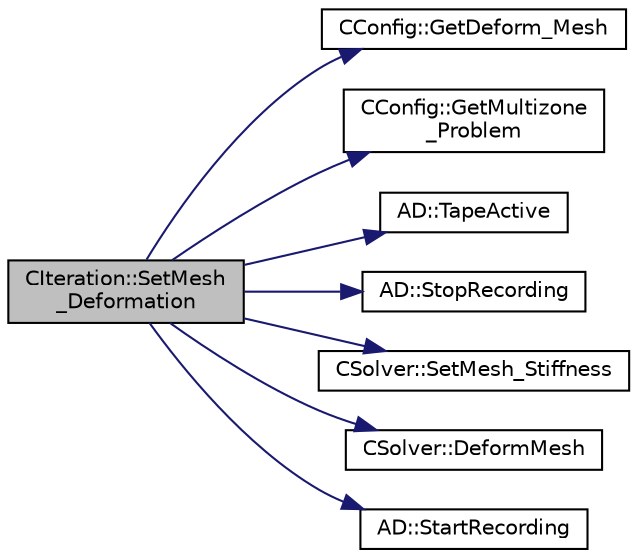 digraph "CIteration::SetMesh_Deformation"
{
  edge [fontname="Helvetica",fontsize="10",labelfontname="Helvetica",labelfontsize="10"];
  node [fontname="Helvetica",fontsize="10",shape=record];
  rankdir="LR";
  Node411 [label="CIteration::SetMesh\l_Deformation",height=0.2,width=0.4,color="black", fillcolor="grey75", style="filled", fontcolor="black"];
  Node411 -> Node412 [color="midnightblue",fontsize="10",style="solid",fontname="Helvetica"];
  Node412 [label="CConfig::GetDeform_Mesh",height=0.2,width=0.4,color="black", fillcolor="white", style="filled",URL="$class_c_config.html#ab43e0c11962342e0026903eb68c44417",tooltip="Get information about whether the mesh will be deformed using pseudo linear elasticity. "];
  Node411 -> Node413 [color="midnightblue",fontsize="10",style="solid",fontname="Helvetica"];
  Node413 [label="CConfig::GetMultizone\l_Problem",height=0.2,width=0.4,color="black", fillcolor="white", style="filled",URL="$class_c_config.html#ad9233b666b21e43c18592925be61cc9b",tooltip="Get whether the simulation we are running is a multizone simulation. "];
  Node411 -> Node414 [color="midnightblue",fontsize="10",style="solid",fontname="Helvetica"];
  Node414 [label="AD::TapeActive",height=0.2,width=0.4,color="black", fillcolor="white", style="filled",URL="$namespace_a_d.html#ae36087cd7b6b57c78d7baf0357a19d10",tooltip="Check if the tape is active. "];
  Node411 -> Node415 [color="midnightblue",fontsize="10",style="solid",fontname="Helvetica"];
  Node415 [label="AD::StopRecording",height=0.2,width=0.4,color="black", fillcolor="white", style="filled",URL="$namespace_a_d.html#a97670077955608a47f6cc7ee3548e424",tooltip="Stops the recording of the operations and variables. "];
  Node411 -> Node416 [color="midnightblue",fontsize="10",style="solid",fontname="Helvetica"];
  Node416 [label="CSolver::SetMesh_Stiffness",height=0.2,width=0.4,color="black", fillcolor="white", style="filled",URL="$class_c_solver.html#a84c04afa2750b5f4db24c69973662182",tooltip="A virtual member. "];
  Node411 -> Node417 [color="midnightblue",fontsize="10",style="solid",fontname="Helvetica"];
  Node417 [label="CSolver::DeformMesh",height=0.2,width=0.4,color="black", fillcolor="white", style="filled",URL="$class_c_solver.html#a2e03b9113fa7287f4060e28807a21e0b",tooltip="A virtual member. "];
  Node411 -> Node418 [color="midnightblue",fontsize="10",style="solid",fontname="Helvetica"];
  Node418 [label="AD::StartRecording",height=0.2,width=0.4,color="black", fillcolor="white", style="filled",URL="$namespace_a_d.html#aa411ae358859e654be30b522fdf7a7ba",tooltip="Start the recording of the operations and involved variables. If called, the computational graph of a..."];
}
